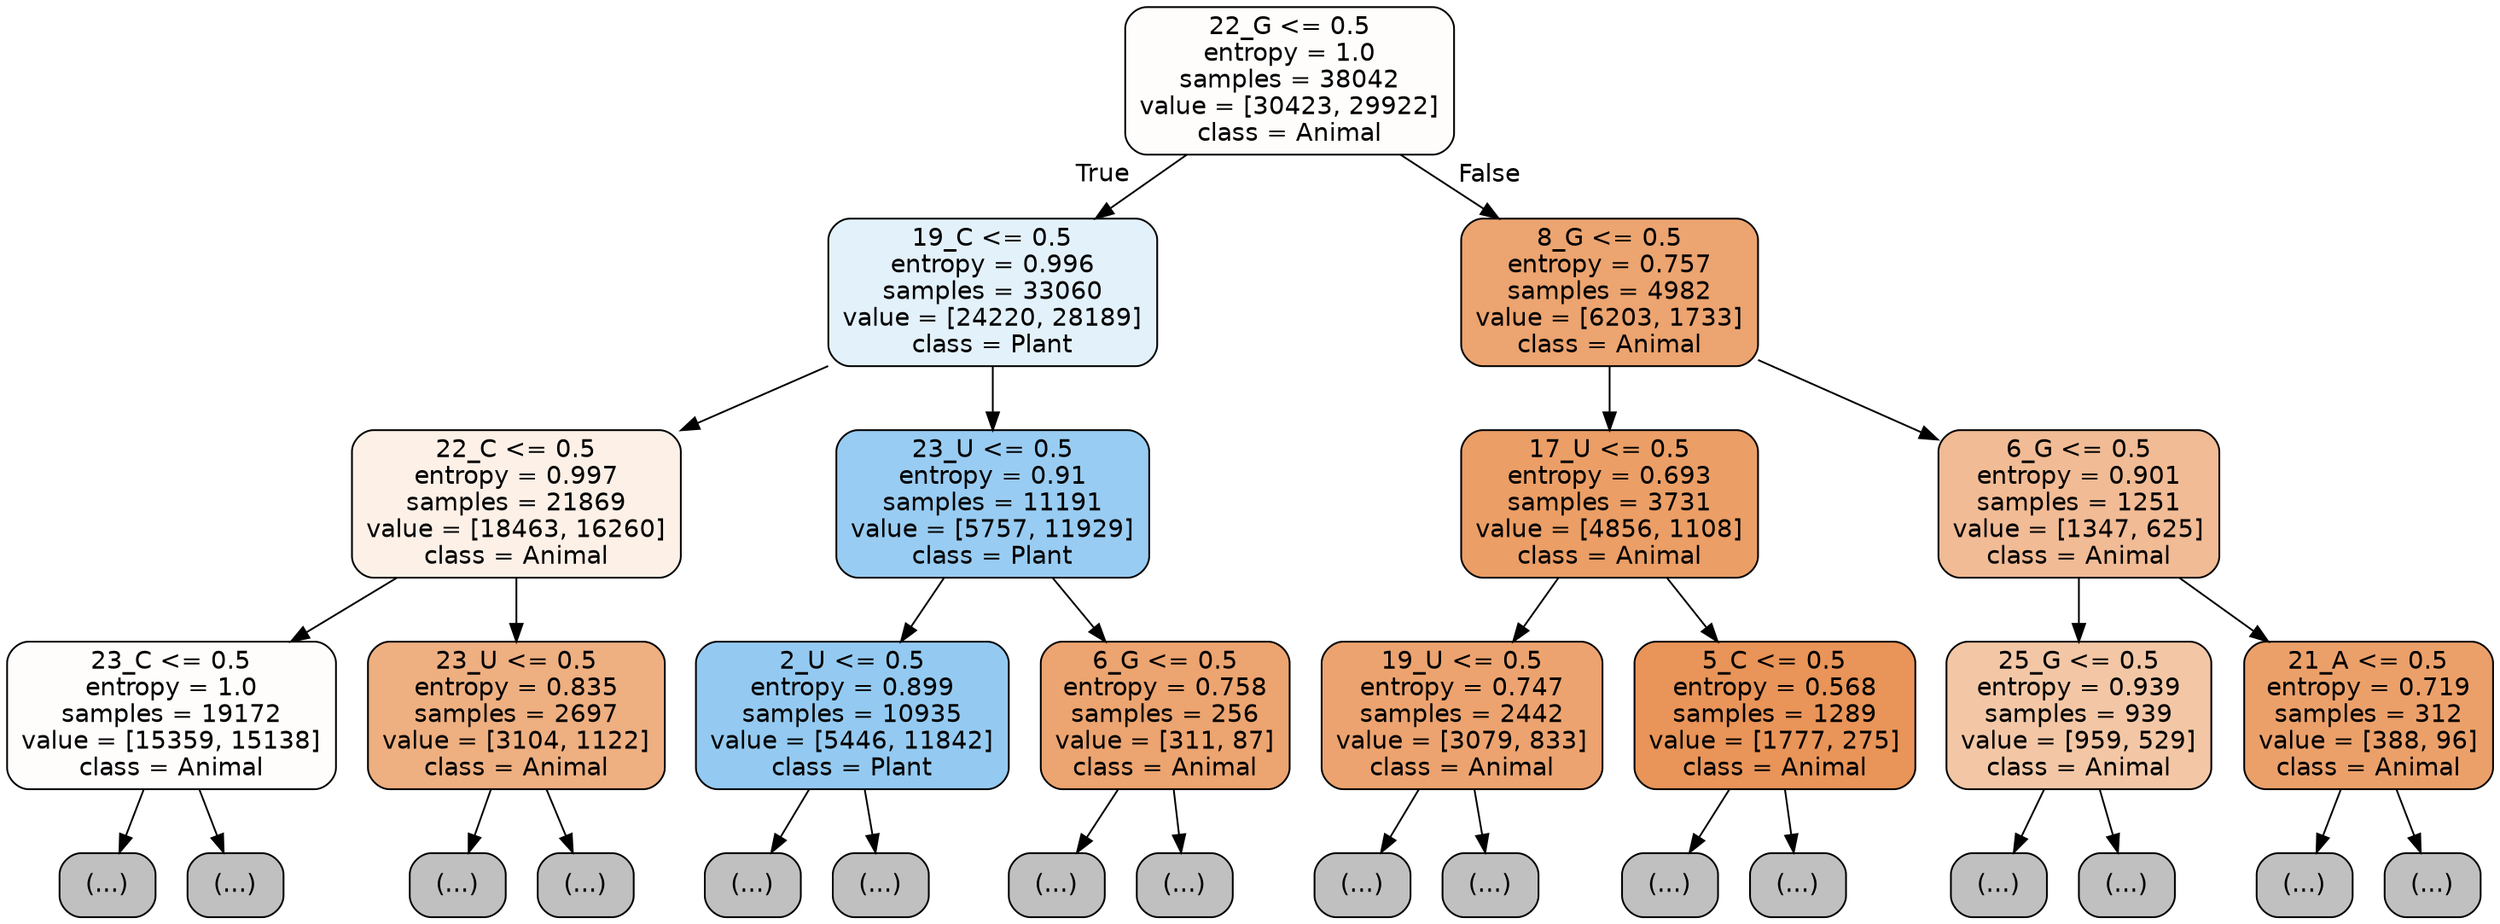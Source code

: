 digraph Tree {
node [shape=box, style="filled, rounded", color="black", fontname="helvetica"] ;
edge [fontname="helvetica"] ;
0 [label="22_G <= 0.5\nentropy = 1.0\nsamples = 38042\nvalue = [30423, 29922]\nclass = Animal", fillcolor="#fffdfc"] ;
1 [label="19_C <= 0.5\nentropy = 0.996\nsamples = 33060\nvalue = [24220, 28189]\nclass = Plant", fillcolor="#e3f1fb"] ;
0 -> 1 [labeldistance=2.5, labelangle=45, headlabel="True"] ;
2 [label="22_C <= 0.5\nentropy = 0.997\nsamples = 21869\nvalue = [18463, 16260]\nclass = Animal", fillcolor="#fcf0e7"] ;
1 -> 2 ;
3 [label="23_C <= 0.5\nentropy = 1.0\nsamples = 19172\nvalue = [15359, 15138]\nclass = Animal", fillcolor="#fffdfc"] ;
2 -> 3 ;
4 [label="(...)", fillcolor="#C0C0C0"] ;
3 -> 4 ;
9541 [label="(...)", fillcolor="#C0C0C0"] ;
3 -> 9541 ;
9786 [label="23_U <= 0.5\nentropy = 0.835\nsamples = 2697\nvalue = [3104, 1122]\nclass = Animal", fillcolor="#eeaf81"] ;
2 -> 9786 ;
9787 [label="(...)", fillcolor="#C0C0C0"] ;
9786 -> 9787 ;
10894 [label="(...)", fillcolor="#C0C0C0"] ;
9786 -> 10894 ;
11037 [label="23_U <= 0.5\nentropy = 0.91\nsamples = 11191\nvalue = [5757, 11929]\nclass = Plant", fillcolor="#99ccf2"] ;
1 -> 11037 ;
11038 [label="2_U <= 0.5\nentropy = 0.899\nsamples = 10935\nvalue = [5446, 11842]\nclass = Plant", fillcolor="#94caf1"] ;
11037 -> 11038 ;
11039 [label="(...)", fillcolor="#C0C0C0"] ;
11038 -> 11039 ;
13520 [label="(...)", fillcolor="#C0C0C0"] ;
11038 -> 13520 ;
14425 [label="6_G <= 0.5\nentropy = 0.758\nsamples = 256\nvalue = [311, 87]\nclass = Animal", fillcolor="#eca470"] ;
11037 -> 14425 ;
14426 [label="(...)", fillcolor="#C0C0C0"] ;
14425 -> 14426 ;
14527 [label="(...)", fillcolor="#C0C0C0"] ;
14425 -> 14527 ;
14572 [label="8_G <= 0.5\nentropy = 0.757\nsamples = 4982\nvalue = [6203, 1733]\nclass = Animal", fillcolor="#eca470"] ;
0 -> 14572 [labeldistance=2.5, labelangle=-45, headlabel="False"] ;
14573 [label="17_U <= 0.5\nentropy = 0.693\nsamples = 3731\nvalue = [4856, 1108]\nclass = Animal", fillcolor="#eb9e66"] ;
14572 -> 14573 ;
14574 [label="19_U <= 0.5\nentropy = 0.747\nsamples = 2442\nvalue = [3079, 833]\nclass = Animal", fillcolor="#eca36f"] ;
14573 -> 14574 ;
14575 [label="(...)", fillcolor="#C0C0C0"] ;
14574 -> 14575 ;
15346 [label="(...)", fillcolor="#C0C0C0"] ;
14574 -> 15346 ;
15601 [label="5_C <= 0.5\nentropy = 0.568\nsamples = 1289\nvalue = [1777, 275]\nclass = Animal", fillcolor="#e99458"] ;
14573 -> 15601 ;
15602 [label="(...)", fillcolor="#C0C0C0"] ;
15601 -> 15602 ;
15869 [label="(...)", fillcolor="#C0C0C0"] ;
15601 -> 15869 ;
15932 [label="6_G <= 0.5\nentropy = 0.901\nsamples = 1251\nvalue = [1347, 625]\nclass = Animal", fillcolor="#f1bb95"] ;
14572 -> 15932 ;
15933 [label="25_G <= 0.5\nentropy = 0.939\nsamples = 939\nvalue = [959, 529]\nclass = Animal", fillcolor="#f3c7a6"] ;
15932 -> 15933 ;
15934 [label="(...)", fillcolor="#C0C0C0"] ;
15933 -> 15934 ;
16361 [label="(...)", fillcolor="#C0C0C0"] ;
15933 -> 16361 ;
16370 [label="21_A <= 0.5\nentropy = 0.719\nsamples = 312\nvalue = [388, 96]\nclass = Animal", fillcolor="#eba06a"] ;
15932 -> 16370 ;
16371 [label="(...)", fillcolor="#C0C0C0"] ;
16370 -> 16371 ;
16460 [label="(...)", fillcolor="#C0C0C0"] ;
16370 -> 16460 ;
}